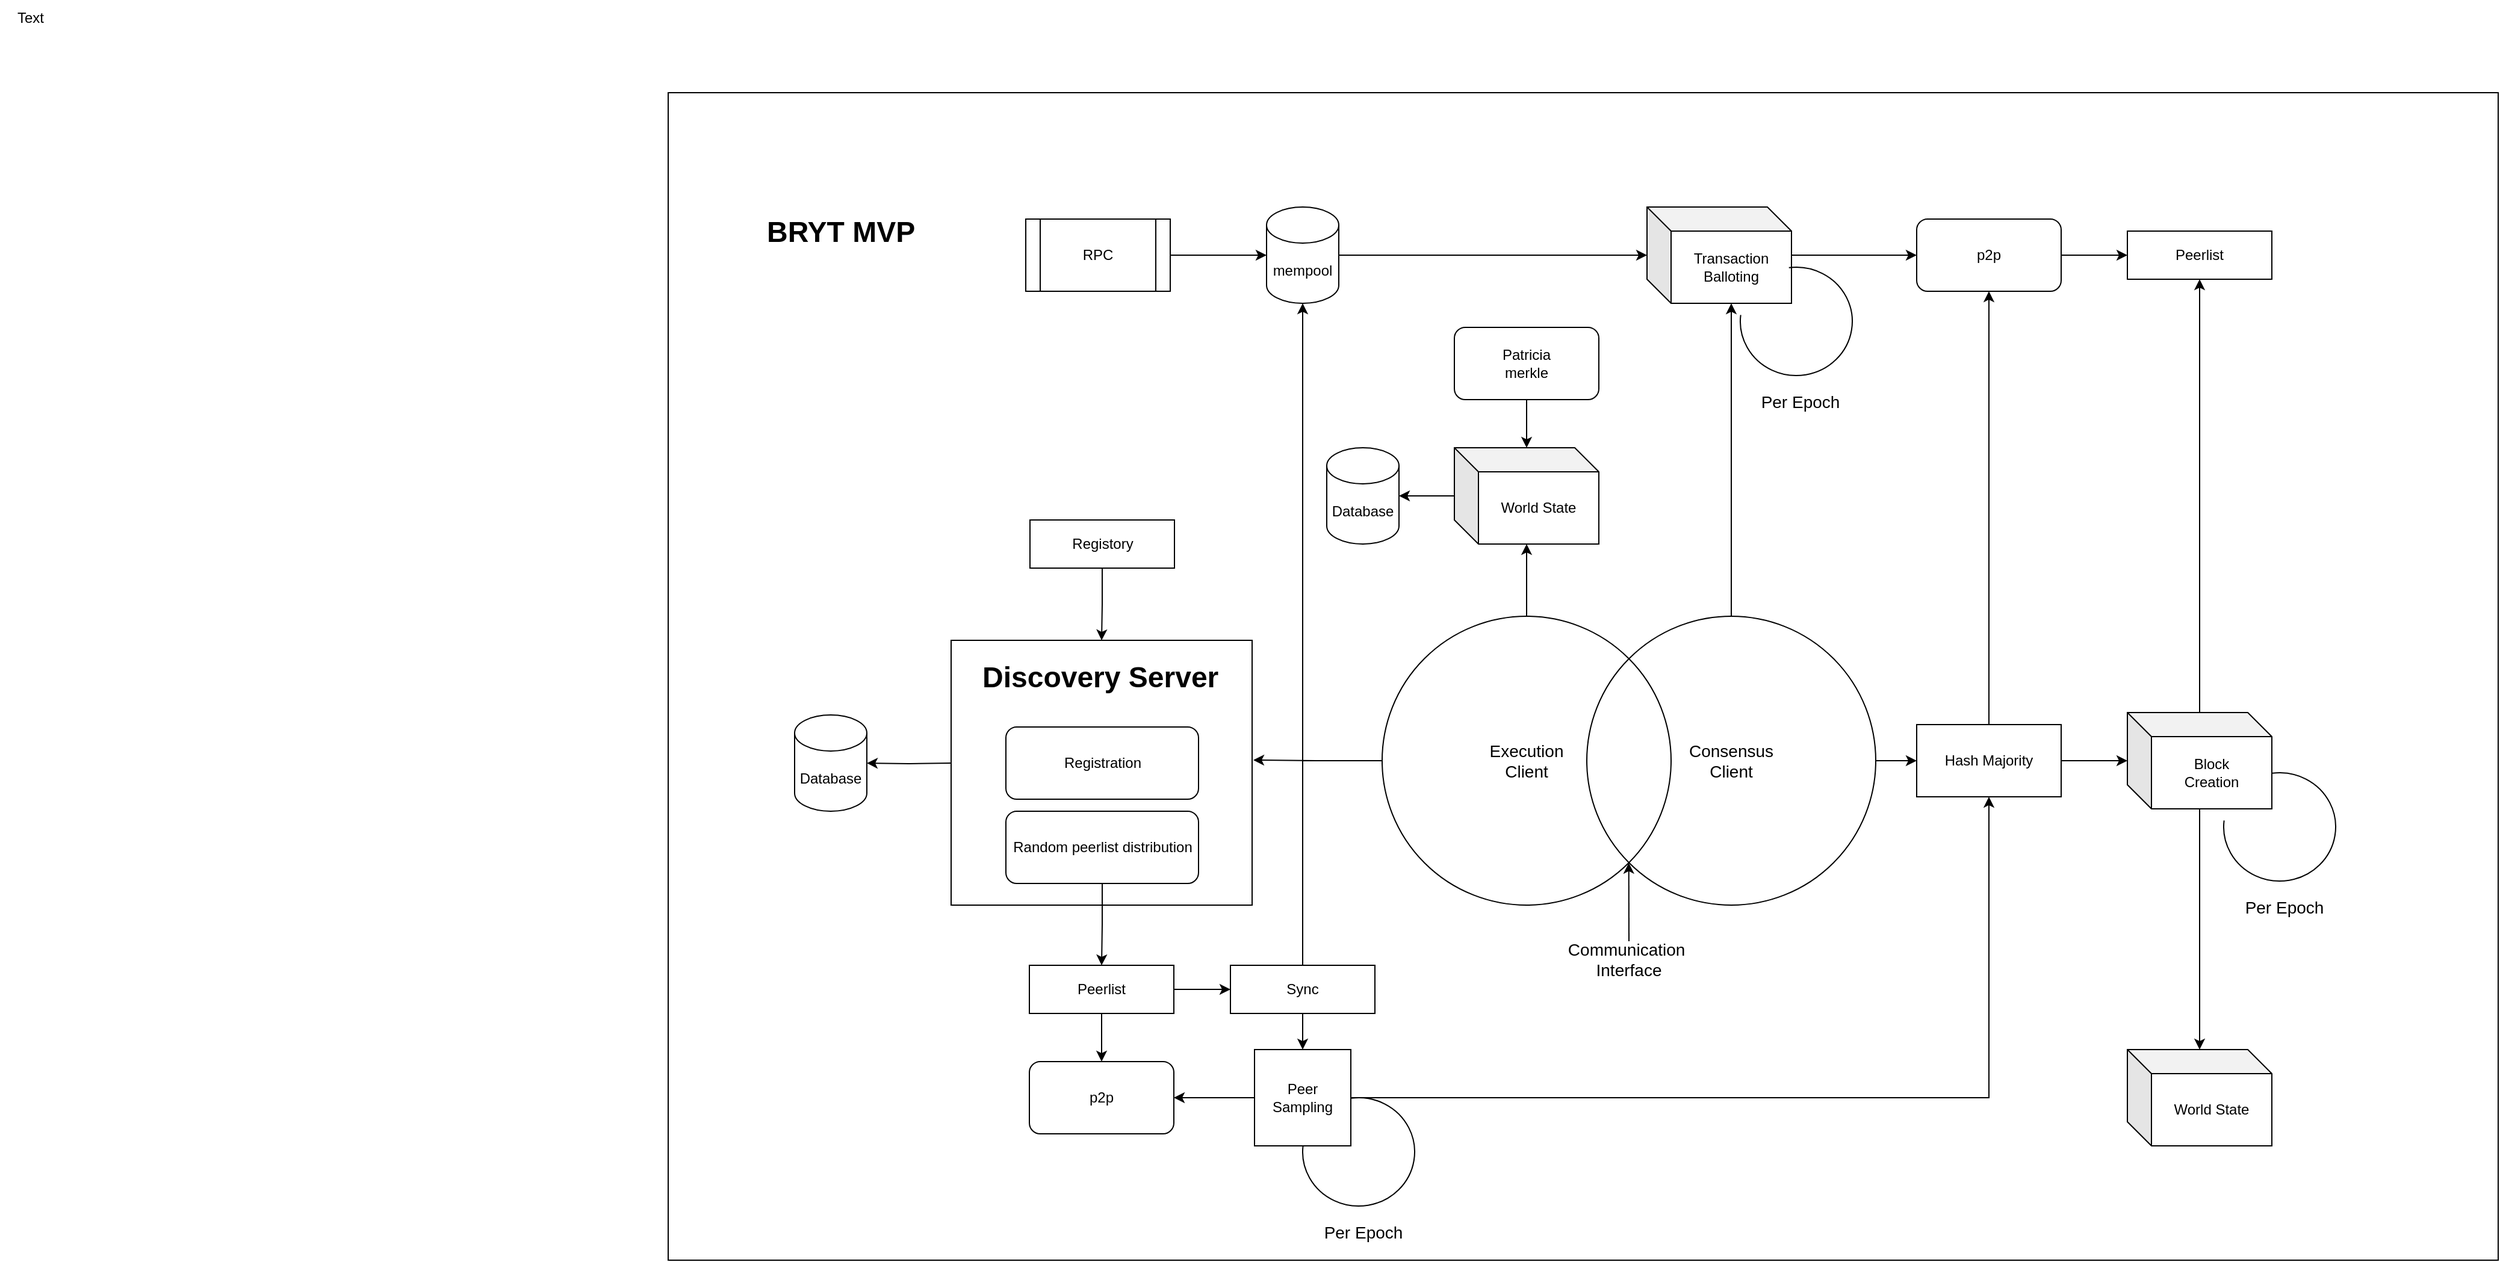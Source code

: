 <mxfile version="24.0.7" type="github">
  <diagram name="Page-1" id="kQMQTXATmenSAZyp5msM">
    <mxGraphModel dx="5444" dy="2996" grid="1" gridSize="10" guides="1" tooltips="1" connect="1" arrows="1" fold="1" page="1" pageScale="1" pageWidth="850" pageHeight="1100" math="0" shadow="0">
      <root>
        <mxCell id="0" />
        <mxCell id="1" parent="0" />
        <mxCell id="oUvKnUqJZTMTFXycQhW--68" value="" style="rounded=0;whiteSpace=wrap;html=1;" parent="1" vertex="1">
          <mxGeometry x="-790" y="35" width="1520" height="970" as="geometry" />
        </mxCell>
        <mxCell id="oUvKnUqJZTMTFXycQhW--55" style="edgeStyle=orthogonalEdgeStyle;rounded=0;orthogonalLoop=1;jettySize=auto;html=1;" parent="1" source="oUvKnUqJZTMTFXycQhW--2" target="oUvKnUqJZTMTFXycQhW--54" edge="1">
          <mxGeometry relative="1" as="geometry" />
        </mxCell>
        <mxCell id="oUvKnUqJZTMTFXycQhW--2" value="&lt;font style=&quot;font-size: 14px;&quot;&gt;Consensus&lt;/font&gt;&lt;div style=&quot;font-size: 14px;&quot;&gt;&lt;font style=&quot;font-size: 14px;&quot;&gt;Client&lt;/font&gt;&lt;/div&gt;" style="ellipse;whiteSpace=wrap;html=1;aspect=fixed;fillColor=none;" parent="1" vertex="1">
          <mxGeometry x="-27" y="470" width="240" height="240" as="geometry" />
        </mxCell>
        <mxCell id="oUvKnUqJZTMTFXycQhW--47" style="edgeStyle=orthogonalEdgeStyle;rounded=0;orthogonalLoop=1;jettySize=auto;html=1;entryX=0.5;entryY=0;entryDx=0;entryDy=0;endArrow=none;endFill=0;" parent="1" source="oUvKnUqJZTMTFXycQhW--1" target="oUvKnUqJZTMTFXycQhW--46" edge="1">
          <mxGeometry relative="1" as="geometry" />
        </mxCell>
        <mxCell id="efIlXKtAPlT8yFfTsTMv-31" value="" style="edgeStyle=orthogonalEdgeStyle;rounded=0;orthogonalLoop=1;jettySize=auto;html=1;" edge="1" parent="1" source="oUvKnUqJZTMTFXycQhW--1" target="efIlXKtAPlT8yFfTsTMv-26">
          <mxGeometry relative="1" as="geometry" />
        </mxCell>
        <mxCell id="oUvKnUqJZTMTFXycQhW--1" value="&lt;font style=&quot;font-size: 14px;&quot;&gt;Execution&lt;br&gt;Client&lt;/font&gt;" style="ellipse;whiteSpace=wrap;html=1;aspect=fixed;fillColor=none;" parent="1" vertex="1">
          <mxGeometry x="-197" y="470" width="240" height="240" as="geometry" />
        </mxCell>
        <mxCell id="oUvKnUqJZTMTFXycQhW--4" value="" style="endArrow=classic;html=1;rounded=0;entryX=1;entryY=1;entryDx=0;entryDy=0;" parent="1" target="oUvKnUqJZTMTFXycQhW--1" edge="1">
          <mxGeometry width="50" height="50" relative="1" as="geometry">
            <mxPoint x="8" y="740" as="sourcePoint" />
            <mxPoint x="53" y="750" as="targetPoint" />
          </mxGeometry>
        </mxCell>
        <mxCell id="oUvKnUqJZTMTFXycQhW--5" value="&lt;font style=&quot;font-size: 14px;&quot;&gt;Communication&amp;nbsp; Interface&lt;/font&gt;" style="text;html=1;align=center;verticalAlign=middle;whiteSpace=wrap;rounded=0;" parent="1" vertex="1">
          <mxGeometry x="-22" y="740" width="60" height="30" as="geometry" />
        </mxCell>
        <mxCell id="oUvKnUqJZTMTFXycQhW--11" value="" style="edgeStyle=orthogonalEdgeStyle;rounded=0;orthogonalLoop=1;jettySize=auto;html=1;" parent="1" target="oUvKnUqJZTMTFXycQhW--10" edge="1">
          <mxGeometry relative="1" as="geometry">
            <mxPoint x="-555" y="592" as="sourcePoint" />
          </mxGeometry>
        </mxCell>
        <mxCell id="oUvKnUqJZTMTFXycQhW--10" value="Database" style="shape=cylinder3;whiteSpace=wrap;html=1;boundedLbl=1;backgroundOutline=1;size=15;" parent="1" vertex="1">
          <mxGeometry x="-685" y="552" width="60" height="80" as="geometry" />
        </mxCell>
        <mxCell id="efIlXKtAPlT8yFfTsTMv-42" style="edgeStyle=orthogonalEdgeStyle;rounded=0;orthogonalLoop=1;jettySize=auto;html=1;entryX=0.5;entryY=0;entryDx=0;entryDy=0;" edge="1" parent="1" source="oUvKnUqJZTMTFXycQhW--12" target="efIlXKtAPlT8yFfTsTMv-1">
          <mxGeometry relative="1" as="geometry" />
        </mxCell>
        <mxCell id="oUvKnUqJZTMTFXycQhW--12" value="Registory" style="whiteSpace=wrap;html=1;fillColor=none;" parent="1" vertex="1">
          <mxGeometry x="-489.5" y="390" width="120" height="40" as="geometry" />
        </mxCell>
        <mxCell id="oUvKnUqJZTMTFXycQhW--37" style="edgeStyle=orthogonalEdgeStyle;rounded=0;orthogonalLoop=1;jettySize=auto;html=1;entryX=0.5;entryY=0;entryDx=0;entryDy=0;" parent="1" source="oUvKnUqJZTMTFXycQhW--13" target="oUvKnUqJZTMTFXycQhW--35" edge="1">
          <mxGeometry relative="1" as="geometry" />
        </mxCell>
        <mxCell id="oUvKnUqJZTMTFXycQhW--53" value="" style="edgeStyle=orthogonalEdgeStyle;rounded=0;orthogonalLoop=1;jettySize=auto;html=1;" parent="1" source="oUvKnUqJZTMTFXycQhW--13" target="oUvKnUqJZTMTFXycQhW--46" edge="1">
          <mxGeometry relative="1" as="geometry" />
        </mxCell>
        <mxCell id="oUvKnUqJZTMTFXycQhW--13" value="Peerlist" style="whiteSpace=wrap;html=1;fillColor=none;" parent="1" vertex="1">
          <mxGeometry x="-490" y="760" width="120" height="40" as="geometry" />
        </mxCell>
        <mxCell id="oUvKnUqJZTMTFXycQhW--21" style="edgeStyle=orthogonalEdgeStyle;rounded=0;orthogonalLoop=1;jettySize=auto;html=1;entryX=0.5;entryY=1;entryDx=0;entryDy=0;entryPerimeter=0;" parent="1" source="oUvKnUqJZTMTFXycQhW--1" target="oUvKnUqJZTMTFXycQhW--31" edge="1">
          <mxGeometry relative="1" as="geometry">
            <mxPoint x="-263" y="340" as="targetPoint" />
          </mxGeometry>
        </mxCell>
        <mxCell id="oUvKnUqJZTMTFXycQhW--24" value="RPC" style="shape=process;whiteSpace=wrap;html=1;backgroundOutline=1;" parent="1" vertex="1">
          <mxGeometry x="-493" y="140" width="120" height="60" as="geometry" />
        </mxCell>
        <mxCell id="oUvKnUqJZTMTFXycQhW--31" value="mempool" style="shape=cylinder3;whiteSpace=wrap;html=1;boundedLbl=1;backgroundOutline=1;size=15;" parent="1" vertex="1">
          <mxGeometry x="-293" y="130" width="60" height="80" as="geometry" />
        </mxCell>
        <mxCell id="oUvKnUqJZTMTFXycQhW--36" value="" style="edgeStyle=orthogonalEdgeStyle;rounded=0;orthogonalLoop=1;jettySize=auto;html=1;" parent="1" source="oUvKnUqJZTMTFXycQhW--33" target="oUvKnUqJZTMTFXycQhW--35" edge="1">
          <mxGeometry relative="1" as="geometry" />
        </mxCell>
        <mxCell id="oUvKnUqJZTMTFXycQhW--64" style="edgeStyle=orthogonalEdgeStyle;rounded=0;orthogonalLoop=1;jettySize=auto;html=1;entryX=0.5;entryY=1;entryDx=0;entryDy=0;" parent="1" source="oUvKnUqJZTMTFXycQhW--33" target="oUvKnUqJZTMTFXycQhW--54" edge="1">
          <mxGeometry relative="1" as="geometry" />
        </mxCell>
        <mxCell id="oUvKnUqJZTMTFXycQhW--33" value="Peer&lt;br&gt;Sampling" style="whiteSpace=wrap;html=1;aspect=fixed;" parent="1" vertex="1">
          <mxGeometry x="-303" y="830" width="80" height="80" as="geometry" />
        </mxCell>
        <mxCell id="oUvKnUqJZTMTFXycQhW--35" value="p2p" style="rounded=1;whiteSpace=wrap;html=1;" parent="1" vertex="1">
          <mxGeometry x="-490" y="840" width="120" height="60" as="geometry" />
        </mxCell>
        <mxCell id="oUvKnUqJZTMTFXycQhW--38" value="" style="verticalLabelPosition=bottom;verticalAlign=top;html=1;shape=mxgraph.basic.arc;startAngle=0.979;endAngle=0.769;" parent="1" vertex="1">
          <mxGeometry x="-263" y="870" width="93" height="90" as="geometry" />
        </mxCell>
        <mxCell id="oUvKnUqJZTMTFXycQhW--39" value="&lt;font style=&quot;font-size: 14px;&quot;&gt;Per Epoch&lt;/font&gt;" style="text;html=1;align=center;verticalAlign=middle;whiteSpace=wrap;rounded=0;" parent="1" vertex="1">
          <mxGeometry x="-256.5" y="967" width="87" height="30" as="geometry" />
        </mxCell>
        <mxCell id="oUvKnUqJZTMTFXycQhW--48" style="edgeStyle=orthogonalEdgeStyle;rounded=0;orthogonalLoop=1;jettySize=auto;html=1;" parent="1" source="oUvKnUqJZTMTFXycQhW--46" target="oUvKnUqJZTMTFXycQhW--33" edge="1">
          <mxGeometry relative="1" as="geometry" />
        </mxCell>
        <mxCell id="oUvKnUqJZTMTFXycQhW--46" value="Sync" style="whiteSpace=wrap;html=1;fillColor=none;" parent="1" vertex="1">
          <mxGeometry x="-323" y="760" width="120" height="40" as="geometry" />
        </mxCell>
        <mxCell id="oUvKnUqJZTMTFXycQhW--57" style="edgeStyle=orthogonalEdgeStyle;rounded=0;orthogonalLoop=1;jettySize=auto;html=1;" parent="1" source="oUvKnUqJZTMTFXycQhW--49" target="oUvKnUqJZTMTFXycQhW--56" edge="1">
          <mxGeometry relative="1" as="geometry" />
        </mxCell>
        <mxCell id="oUvKnUqJZTMTFXycQhW--49" value="Transaction&lt;br&gt;Balloting" style="shape=cube;whiteSpace=wrap;html=1;boundedLbl=1;backgroundOutline=1;darkOpacity=0.05;darkOpacity2=0.1;" parent="1" vertex="1">
          <mxGeometry x="23" y="130" width="120" height="80" as="geometry" />
        </mxCell>
        <mxCell id="oUvKnUqJZTMTFXycQhW--50" style="edgeStyle=orthogonalEdgeStyle;rounded=0;orthogonalLoop=1;jettySize=auto;html=1;entryX=0;entryY=0;entryDx=70;entryDy=80;entryPerimeter=0;" parent="1" source="oUvKnUqJZTMTFXycQhW--2" target="oUvKnUqJZTMTFXycQhW--49" edge="1">
          <mxGeometry relative="1" as="geometry" />
        </mxCell>
        <mxCell id="oUvKnUqJZTMTFXycQhW--52" style="edgeStyle=orthogonalEdgeStyle;rounded=0;orthogonalLoop=1;jettySize=auto;html=1;entryX=0;entryY=0.5;entryDx=0;entryDy=0;entryPerimeter=0;" parent="1" source="oUvKnUqJZTMTFXycQhW--31" target="oUvKnUqJZTMTFXycQhW--49" edge="1">
          <mxGeometry relative="1" as="geometry">
            <Array as="points">
              <mxPoint x="-133" y="170" />
            </Array>
          </mxGeometry>
        </mxCell>
        <mxCell id="oUvKnUqJZTMTFXycQhW--60" style="edgeStyle=orthogonalEdgeStyle;rounded=0;orthogonalLoop=1;jettySize=auto;html=1;entryX=0.5;entryY=1;entryDx=0;entryDy=0;" parent="1" source="oUvKnUqJZTMTFXycQhW--54" target="oUvKnUqJZTMTFXycQhW--56" edge="1">
          <mxGeometry relative="1" as="geometry" />
        </mxCell>
        <mxCell id="oUvKnUqJZTMTFXycQhW--62" value="" style="edgeStyle=orthogonalEdgeStyle;rounded=0;orthogonalLoop=1;jettySize=auto;html=1;" parent="1" source="oUvKnUqJZTMTFXycQhW--54" target="oUvKnUqJZTMTFXycQhW--61" edge="1">
          <mxGeometry relative="1" as="geometry" />
        </mxCell>
        <mxCell id="oUvKnUqJZTMTFXycQhW--54" value="Hash Majority" style="whiteSpace=wrap;html=1;fillColor=none;" parent="1" vertex="1">
          <mxGeometry x="247" y="560" width="120" height="60" as="geometry" />
        </mxCell>
        <mxCell id="oUvKnUqJZTMTFXycQhW--59" value="" style="edgeStyle=orthogonalEdgeStyle;rounded=0;orthogonalLoop=1;jettySize=auto;html=1;" parent="1" source="oUvKnUqJZTMTFXycQhW--56" target="oUvKnUqJZTMTFXycQhW--58" edge="1">
          <mxGeometry relative="1" as="geometry" />
        </mxCell>
        <mxCell id="oUvKnUqJZTMTFXycQhW--56" value="p2p" style="rounded=1;whiteSpace=wrap;html=1;" parent="1" vertex="1">
          <mxGeometry x="247" y="140" width="120" height="60" as="geometry" />
        </mxCell>
        <mxCell id="oUvKnUqJZTMTFXycQhW--58" value="Peerlist" style="whiteSpace=wrap;html=1;fillColor=none;" parent="1" vertex="1">
          <mxGeometry x="422" y="150" width="120" height="40" as="geometry" />
        </mxCell>
        <mxCell id="oUvKnUqJZTMTFXycQhW--63" style="edgeStyle=orthogonalEdgeStyle;rounded=0;orthogonalLoop=1;jettySize=auto;html=1;entryX=0.5;entryY=1;entryDx=0;entryDy=0;" parent="1" source="oUvKnUqJZTMTFXycQhW--61" target="oUvKnUqJZTMTFXycQhW--58" edge="1">
          <mxGeometry relative="1" as="geometry" />
        </mxCell>
        <mxCell id="oUvKnUqJZTMTFXycQhW--66" style="edgeStyle=orthogonalEdgeStyle;rounded=0;orthogonalLoop=1;jettySize=auto;html=1;" parent="1" source="oUvKnUqJZTMTFXycQhW--61" target="oUvKnUqJZTMTFXycQhW--65" edge="1">
          <mxGeometry relative="1" as="geometry" />
        </mxCell>
        <mxCell id="oUvKnUqJZTMTFXycQhW--61" value="Block&lt;br&gt;Creation" style="shape=cube;whiteSpace=wrap;html=1;boundedLbl=1;backgroundOutline=1;darkOpacity=0.05;darkOpacity2=0.1;" parent="1" vertex="1">
          <mxGeometry x="422" y="550" width="120" height="80" as="geometry" />
        </mxCell>
        <mxCell id="oUvKnUqJZTMTFXycQhW--65" value="World State" style="shape=cube;whiteSpace=wrap;html=1;boundedLbl=1;backgroundOutline=1;darkOpacity=0.05;darkOpacity2=0.1;" parent="1" vertex="1">
          <mxGeometry x="422" y="830" width="120" height="80" as="geometry" />
        </mxCell>
        <mxCell id="oUvKnUqJZTMTFXycQhW--69" value="&lt;h1 style=&quot;margin-top: 0px;&quot;&gt;&lt;span style=&quot;background-color: initial;&quot;&gt;BRYT MVP&lt;/span&gt;&lt;br&gt;&lt;/h1&gt;" style="text;html=1;whiteSpace=wrap;overflow=hidden;rounded=0;" parent="1" vertex="1">
          <mxGeometry x="-710" y="130" width="180" height="50" as="geometry" />
        </mxCell>
        <mxCell id="efIlXKtAPlT8yFfTsTMv-1" value="" style="rounded=0;whiteSpace=wrap;html=1;" vertex="1" parent="1">
          <mxGeometry x="-555" y="490" width="250" height="220" as="geometry" />
        </mxCell>
        <mxCell id="efIlXKtAPlT8yFfTsTMv-2" value="&lt;h1 style=&quot;margin-top: 0px;&quot;&gt;Discovery Server&lt;/h1&gt;" style="text;html=1;whiteSpace=wrap;overflow=hidden;rounded=0;" vertex="1" parent="1">
          <mxGeometry x="-531" y="500" width="203" height="40" as="geometry" />
        </mxCell>
        <mxCell id="efIlXKtAPlT8yFfTsTMv-3" value="Registration" style="rounded=1;whiteSpace=wrap;html=1;" vertex="1" parent="1">
          <mxGeometry x="-509.5" y="562" width="160" height="60" as="geometry" />
        </mxCell>
        <mxCell id="efIlXKtAPlT8yFfTsTMv-43" value="" style="edgeStyle=orthogonalEdgeStyle;rounded=0;orthogonalLoop=1;jettySize=auto;html=1;" edge="1" parent="1" source="efIlXKtAPlT8yFfTsTMv-4" target="oUvKnUqJZTMTFXycQhW--13">
          <mxGeometry relative="1" as="geometry" />
        </mxCell>
        <mxCell id="efIlXKtAPlT8yFfTsTMv-4" value="Random peerlist distribution" style="rounded=1;whiteSpace=wrap;html=1;" vertex="1" parent="1">
          <mxGeometry x="-509.5" y="632" width="160" height="60" as="geometry" />
        </mxCell>
        <mxCell id="efIlXKtAPlT8yFfTsTMv-25" value="" style="edgeStyle=orthogonalEdgeStyle;rounded=0;orthogonalLoop=1;jettySize=auto;html=1;" edge="1" parent="1" source="efIlXKtAPlT8yFfTsTMv-26" target="efIlXKtAPlT8yFfTsTMv-29">
          <mxGeometry relative="1" as="geometry" />
        </mxCell>
        <mxCell id="efIlXKtAPlT8yFfTsTMv-26" value="World State" style="shape=cube;whiteSpace=wrap;html=1;boundedLbl=1;backgroundOutline=1;darkOpacity=0.05;darkOpacity2=0.1;" vertex="1" parent="1">
          <mxGeometry x="-137" y="330" width="120" height="80" as="geometry" />
        </mxCell>
        <mxCell id="efIlXKtAPlT8yFfTsTMv-27" value="" style="edgeStyle=orthogonalEdgeStyle;rounded=0;orthogonalLoop=1;jettySize=auto;html=1;" edge="1" parent="1" source="efIlXKtAPlT8yFfTsTMv-28" target="efIlXKtAPlT8yFfTsTMv-26">
          <mxGeometry relative="1" as="geometry" />
        </mxCell>
        <mxCell id="efIlXKtAPlT8yFfTsTMv-28" value="Patricia&lt;br&gt;merkle" style="rounded=1;whiteSpace=wrap;html=1;" vertex="1" parent="1">
          <mxGeometry x="-137" y="230" width="120" height="60" as="geometry" />
        </mxCell>
        <mxCell id="efIlXKtAPlT8yFfTsTMv-29" value="Database" style="shape=cylinder3;whiteSpace=wrap;html=1;boundedLbl=1;backgroundOutline=1;size=15;" vertex="1" parent="1">
          <mxGeometry x="-243" y="330" width="60" height="80" as="geometry" />
        </mxCell>
        <mxCell id="efIlXKtAPlT8yFfTsTMv-30" style="edgeStyle=orthogonalEdgeStyle;rounded=0;orthogonalLoop=1;jettySize=auto;html=1;entryX=0;entryY=0.5;entryDx=0;entryDy=0;entryPerimeter=0;" edge="1" parent="1" source="oUvKnUqJZTMTFXycQhW--24" target="oUvKnUqJZTMTFXycQhW--31">
          <mxGeometry relative="1" as="geometry" />
        </mxCell>
        <mxCell id="efIlXKtAPlT8yFfTsTMv-35" value="" style="verticalLabelPosition=bottom;verticalAlign=top;html=1;shape=mxgraph.basic.arc;startAngle=0.979;endAngle=0.769;" vertex="1" parent="1">
          <mxGeometry x="502" y="600" width="93" height="90" as="geometry" />
        </mxCell>
        <mxCell id="efIlXKtAPlT8yFfTsTMv-36" value="&lt;font style=&quot;font-size: 14px;&quot;&gt;Per Epoch&lt;/font&gt;" style="text;html=1;align=center;verticalAlign=middle;whiteSpace=wrap;rounded=0;" vertex="1" parent="1">
          <mxGeometry x="508.5" y="697" width="87" height="30" as="geometry" />
        </mxCell>
        <mxCell id="efIlXKtAPlT8yFfTsTMv-37" value="" style="verticalLabelPosition=bottom;verticalAlign=top;html=1;shape=mxgraph.basic.arc;startAngle=0.979;endAngle=0.769;" vertex="1" parent="1">
          <mxGeometry x="100.5" y="180" width="93" height="90" as="geometry" />
        </mxCell>
        <mxCell id="efIlXKtAPlT8yFfTsTMv-38" value="&lt;font style=&quot;font-size: 14px;&quot;&gt;Per Epoch&lt;/font&gt;" style="text;html=1;align=center;verticalAlign=middle;whiteSpace=wrap;rounded=0;" vertex="1" parent="1">
          <mxGeometry x="106.5" y="277" width="87" height="30" as="geometry" />
        </mxCell>
        <mxCell id="efIlXKtAPlT8yFfTsTMv-39" style="edgeStyle=orthogonalEdgeStyle;rounded=0;orthogonalLoop=1;jettySize=auto;html=1;entryX=1.004;entryY=0.452;entryDx=0;entryDy=0;entryPerimeter=0;" edge="1" parent="1" source="oUvKnUqJZTMTFXycQhW--1" target="efIlXKtAPlT8yFfTsTMv-1">
          <mxGeometry relative="1" as="geometry" />
        </mxCell>
        <mxCell id="efIlXKtAPlT8yFfTsTMv-44" value="Text" style="text;html=1;align=center;verticalAlign=middle;resizable=0;points=[];autosize=1;strokeColor=none;fillColor=none;" vertex="1" parent="1">
          <mxGeometry x="-1345" y="-42" width="50" height="30" as="geometry" />
        </mxCell>
      </root>
    </mxGraphModel>
  </diagram>
</mxfile>
